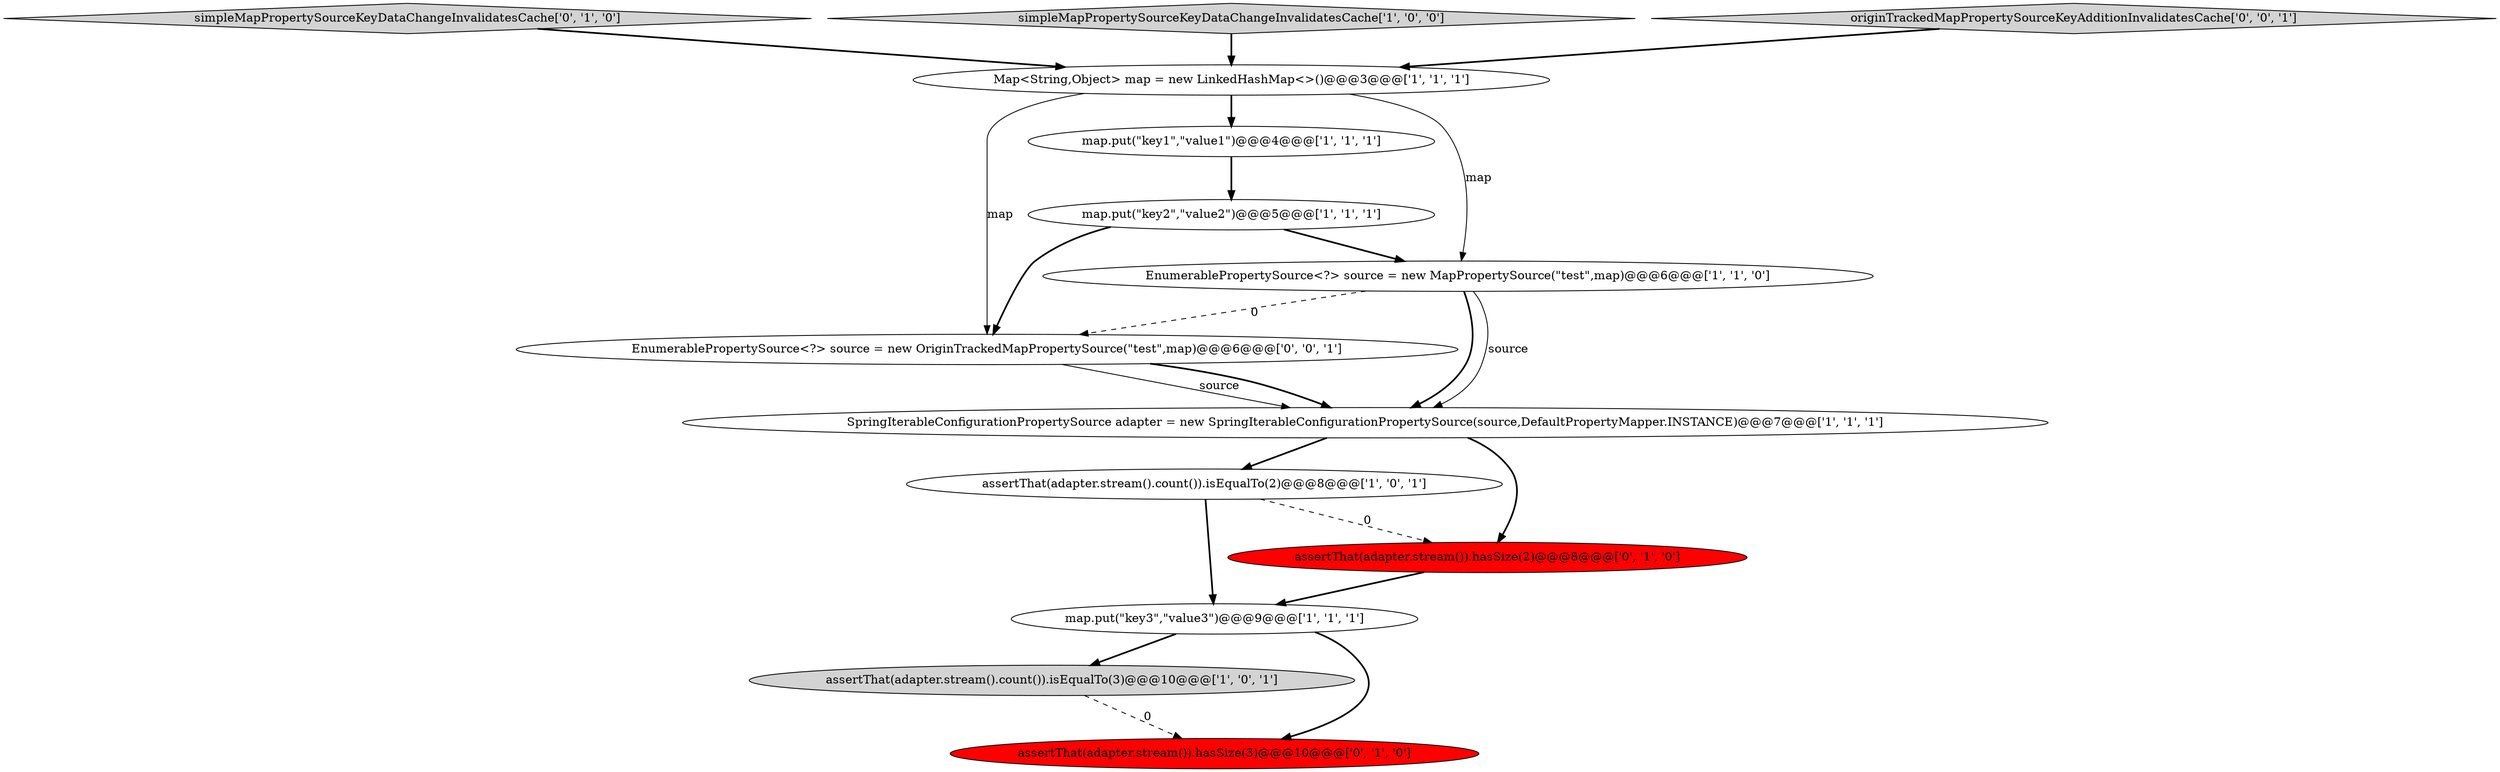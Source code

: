 digraph {
9 [style = filled, label = "simpleMapPropertySourceKeyDataChangeInvalidatesCache['0', '1', '0']", fillcolor = lightgray, shape = diamond image = "AAA0AAABBB2BBB"];
4 [style = filled, label = "map.put(\"key2\",\"value2\")@@@5@@@['1', '1', '1']", fillcolor = white, shape = ellipse image = "AAA0AAABBB1BBB"];
1 [style = filled, label = "simpleMapPropertySourceKeyDataChangeInvalidatesCache['1', '0', '0']", fillcolor = lightgray, shape = diamond image = "AAA0AAABBB1BBB"];
3 [style = filled, label = "assertThat(adapter.stream().count()).isEqualTo(2)@@@8@@@['1', '0', '1']", fillcolor = white, shape = ellipse image = "AAA0AAABBB1BBB"];
8 [style = filled, label = "EnumerablePropertySource<?> source = new MapPropertySource(\"test\",map)@@@6@@@['1', '1', '0']", fillcolor = white, shape = ellipse image = "AAA0AAABBB1BBB"];
11 [style = filled, label = "assertThat(adapter.stream()).hasSize(2)@@@8@@@['0', '1', '0']", fillcolor = red, shape = ellipse image = "AAA1AAABBB2BBB"];
2 [style = filled, label = "map.put(\"key3\",\"value3\")@@@9@@@['1', '1', '1']", fillcolor = white, shape = ellipse image = "AAA0AAABBB1BBB"];
0 [style = filled, label = "SpringIterableConfigurationPropertySource adapter = new SpringIterableConfigurationPropertySource(source,DefaultPropertyMapper.INSTANCE)@@@7@@@['1', '1', '1']", fillcolor = white, shape = ellipse image = "AAA0AAABBB1BBB"];
13 [style = filled, label = "originTrackedMapPropertySourceKeyAdditionInvalidatesCache['0', '0', '1']", fillcolor = lightgray, shape = diamond image = "AAA0AAABBB3BBB"];
7 [style = filled, label = "Map<String,Object> map = new LinkedHashMap<>()@@@3@@@['1', '1', '1']", fillcolor = white, shape = ellipse image = "AAA0AAABBB1BBB"];
12 [style = filled, label = "EnumerablePropertySource<?> source = new OriginTrackedMapPropertySource(\"test\",map)@@@6@@@['0', '0', '1']", fillcolor = white, shape = ellipse image = "AAA0AAABBB3BBB"];
5 [style = filled, label = "assertThat(adapter.stream().count()).isEqualTo(3)@@@10@@@['1', '0', '1']", fillcolor = lightgray, shape = ellipse image = "AAA0AAABBB1BBB"];
6 [style = filled, label = "map.put(\"key1\",\"value1\")@@@4@@@['1', '1', '1']", fillcolor = white, shape = ellipse image = "AAA0AAABBB1BBB"];
10 [style = filled, label = "assertThat(adapter.stream()).hasSize(3)@@@10@@@['0', '1', '0']", fillcolor = red, shape = ellipse image = "AAA1AAABBB2BBB"];
0->3 [style = bold, label=""];
12->0 [style = solid, label="source"];
0->11 [style = bold, label=""];
8->12 [style = dashed, label="0"];
9->7 [style = bold, label=""];
2->10 [style = bold, label=""];
12->0 [style = bold, label=""];
1->7 [style = bold, label=""];
11->2 [style = bold, label=""];
8->0 [style = bold, label=""];
7->8 [style = solid, label="map"];
6->4 [style = bold, label=""];
3->2 [style = bold, label=""];
5->10 [style = dashed, label="0"];
13->7 [style = bold, label=""];
7->6 [style = bold, label=""];
4->12 [style = bold, label=""];
4->8 [style = bold, label=""];
8->0 [style = solid, label="source"];
3->11 [style = dashed, label="0"];
7->12 [style = solid, label="map"];
2->5 [style = bold, label=""];
}

